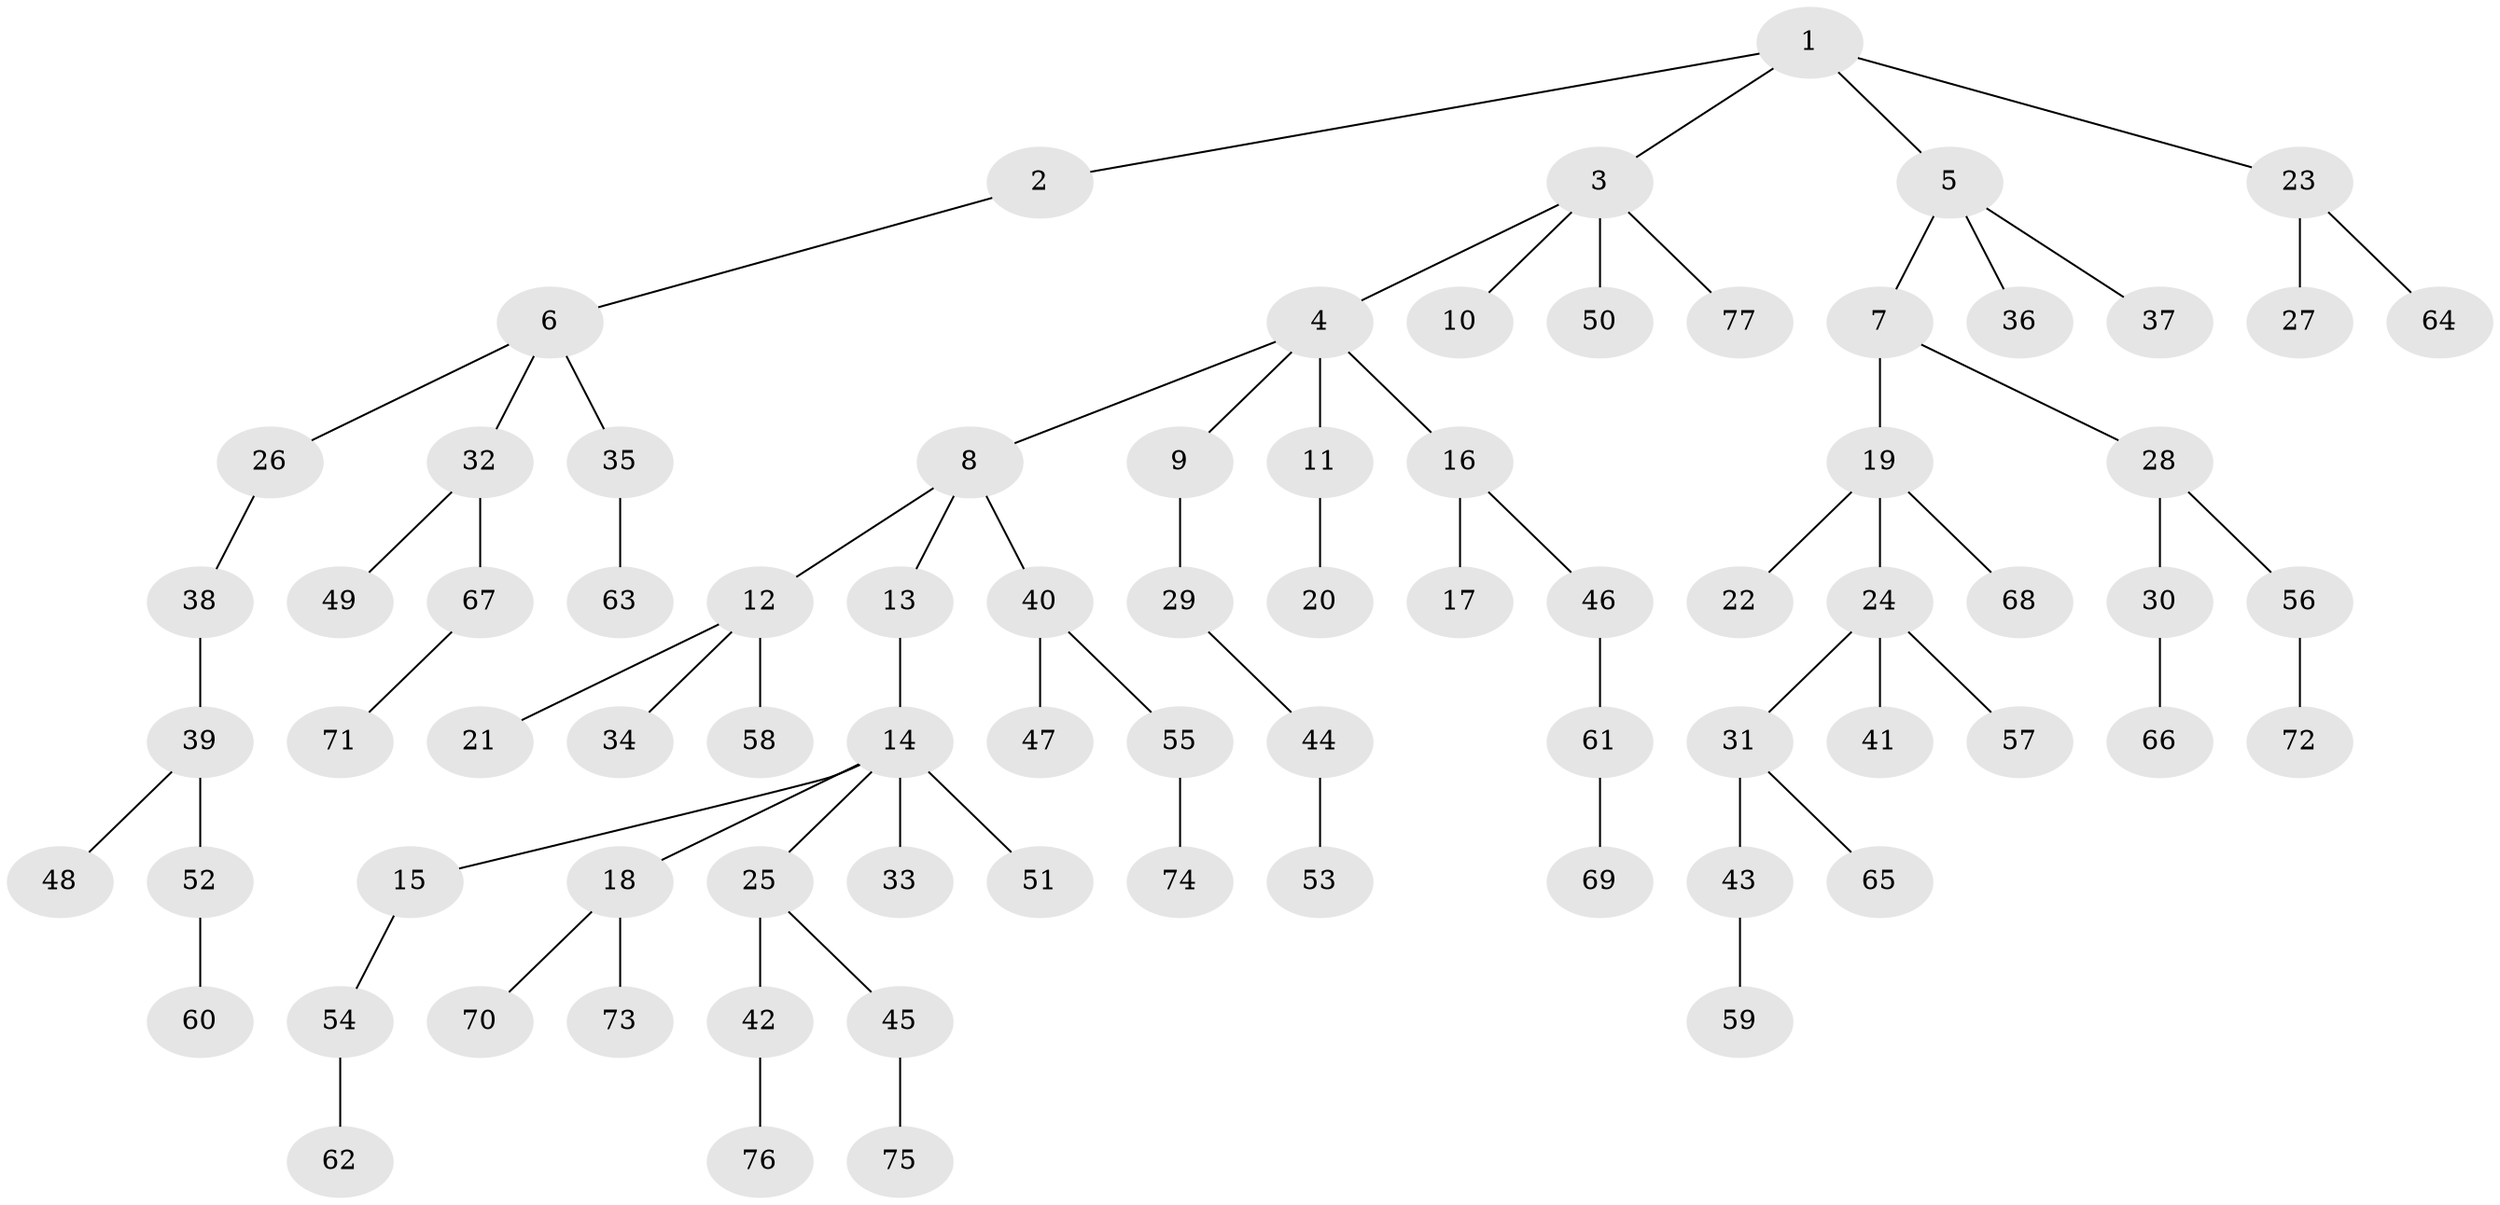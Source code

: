 // Generated by graph-tools (version 1.1) at 2025/15/03/09/25 04:15:22]
// undirected, 77 vertices, 76 edges
graph export_dot {
graph [start="1"]
  node [color=gray90,style=filled];
  1;
  2;
  3;
  4;
  5;
  6;
  7;
  8;
  9;
  10;
  11;
  12;
  13;
  14;
  15;
  16;
  17;
  18;
  19;
  20;
  21;
  22;
  23;
  24;
  25;
  26;
  27;
  28;
  29;
  30;
  31;
  32;
  33;
  34;
  35;
  36;
  37;
  38;
  39;
  40;
  41;
  42;
  43;
  44;
  45;
  46;
  47;
  48;
  49;
  50;
  51;
  52;
  53;
  54;
  55;
  56;
  57;
  58;
  59;
  60;
  61;
  62;
  63;
  64;
  65;
  66;
  67;
  68;
  69;
  70;
  71;
  72;
  73;
  74;
  75;
  76;
  77;
  1 -- 2;
  1 -- 3;
  1 -- 5;
  1 -- 23;
  2 -- 6;
  3 -- 4;
  3 -- 10;
  3 -- 50;
  3 -- 77;
  4 -- 8;
  4 -- 9;
  4 -- 11;
  4 -- 16;
  5 -- 7;
  5 -- 36;
  5 -- 37;
  6 -- 26;
  6 -- 32;
  6 -- 35;
  7 -- 19;
  7 -- 28;
  8 -- 12;
  8 -- 13;
  8 -- 40;
  9 -- 29;
  11 -- 20;
  12 -- 21;
  12 -- 34;
  12 -- 58;
  13 -- 14;
  14 -- 15;
  14 -- 18;
  14 -- 25;
  14 -- 33;
  14 -- 51;
  15 -- 54;
  16 -- 17;
  16 -- 46;
  18 -- 70;
  18 -- 73;
  19 -- 22;
  19 -- 24;
  19 -- 68;
  23 -- 27;
  23 -- 64;
  24 -- 31;
  24 -- 41;
  24 -- 57;
  25 -- 42;
  25 -- 45;
  26 -- 38;
  28 -- 30;
  28 -- 56;
  29 -- 44;
  30 -- 66;
  31 -- 43;
  31 -- 65;
  32 -- 49;
  32 -- 67;
  35 -- 63;
  38 -- 39;
  39 -- 48;
  39 -- 52;
  40 -- 47;
  40 -- 55;
  42 -- 76;
  43 -- 59;
  44 -- 53;
  45 -- 75;
  46 -- 61;
  52 -- 60;
  54 -- 62;
  55 -- 74;
  56 -- 72;
  61 -- 69;
  67 -- 71;
}
